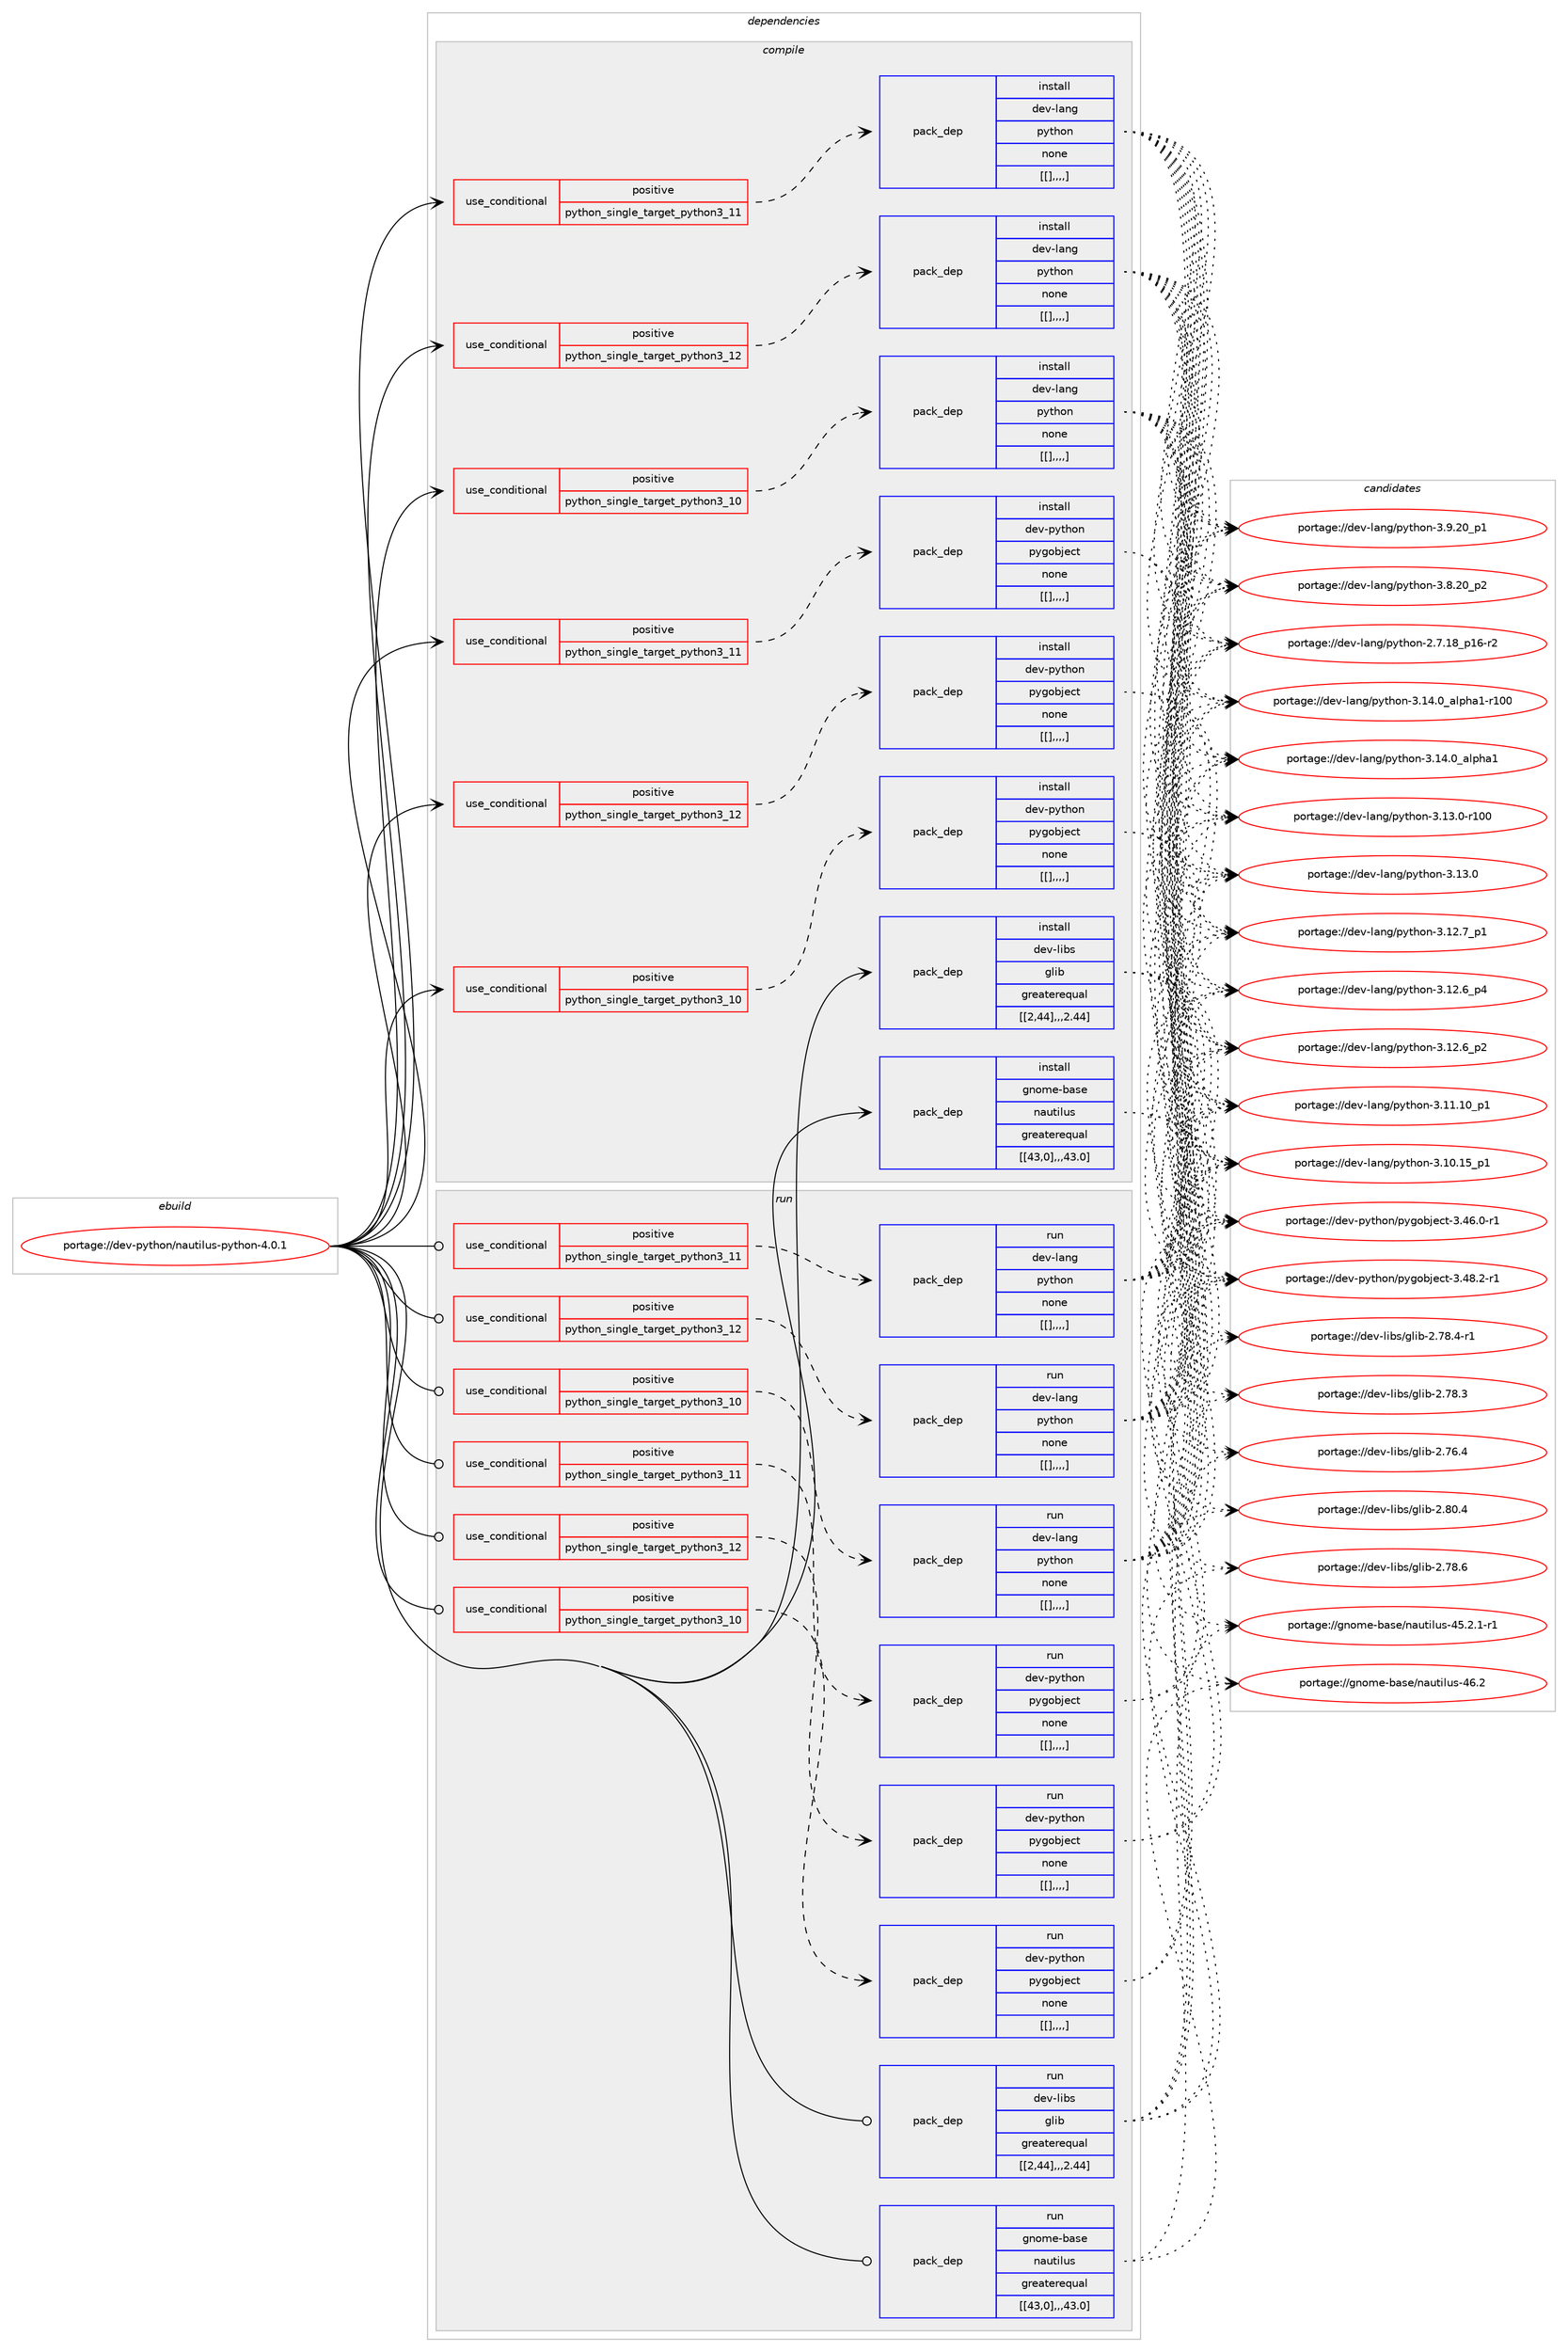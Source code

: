 digraph prolog {

# *************
# Graph options
# *************

newrank=true;
concentrate=true;
compound=true;
graph [rankdir=LR,fontname=Helvetica,fontsize=10,ranksep=1.5];#, ranksep=2.5, nodesep=0.2];
edge  [arrowhead=vee];
node  [fontname=Helvetica,fontsize=10];

# **********
# The ebuild
# **********

subgraph cluster_leftcol {
color=gray;
label=<<i>ebuild</i>>;
id [label="portage://dev-python/nautilus-python-4.0.1", color=red, width=4, href="../dev-python/nautilus-python-4.0.1.svg"];
}

# ****************
# The dependencies
# ****************

subgraph cluster_midcol {
color=gray;
label=<<i>dependencies</i>>;
subgraph cluster_compile {
fillcolor="#eeeeee";
style=filled;
label=<<i>compile</i>>;
subgraph cond37468 {
dependency157986 [label=<<TABLE BORDER="0" CELLBORDER="1" CELLSPACING="0" CELLPADDING="4"><TR><TD ROWSPAN="3" CELLPADDING="10">use_conditional</TD></TR><TR><TD>positive</TD></TR><TR><TD>python_single_target_python3_10</TD></TR></TABLE>>, shape=none, color=red];
subgraph pack119199 {
dependency157988 [label=<<TABLE BORDER="0" CELLBORDER="1" CELLSPACING="0" CELLPADDING="4" WIDTH="220"><TR><TD ROWSPAN="6" CELLPADDING="30">pack_dep</TD></TR><TR><TD WIDTH="110">install</TD></TR><TR><TD>dev-lang</TD></TR><TR><TD>python</TD></TR><TR><TD>none</TD></TR><TR><TD>[[],,,,]</TD></TR></TABLE>>, shape=none, color=blue];
}
dependency157986:e -> dependency157988:w [weight=20,style="dashed",arrowhead="vee"];
}
id:e -> dependency157986:w [weight=20,style="solid",arrowhead="vee"];
subgraph cond37498 {
dependency158041 [label=<<TABLE BORDER="0" CELLBORDER="1" CELLSPACING="0" CELLPADDING="4"><TR><TD ROWSPAN="3" CELLPADDING="10">use_conditional</TD></TR><TR><TD>positive</TD></TR><TR><TD>python_single_target_python3_10</TD></TR></TABLE>>, shape=none, color=red];
subgraph pack119229 {
dependency158046 [label=<<TABLE BORDER="0" CELLBORDER="1" CELLSPACING="0" CELLPADDING="4" WIDTH="220"><TR><TD ROWSPAN="6" CELLPADDING="30">pack_dep</TD></TR><TR><TD WIDTH="110">install</TD></TR><TR><TD>dev-python</TD></TR><TR><TD>pygobject</TD></TR><TR><TD>none</TD></TR><TR><TD>[[],,,,]</TD></TR></TABLE>>, shape=none, color=blue];
}
dependency158041:e -> dependency158046:w [weight=20,style="dashed",arrowhead="vee"];
}
id:e -> dependency158041:w [weight=20,style="solid",arrowhead="vee"];
subgraph cond37503 {
dependency158051 [label=<<TABLE BORDER="0" CELLBORDER="1" CELLSPACING="0" CELLPADDING="4"><TR><TD ROWSPAN="3" CELLPADDING="10">use_conditional</TD></TR><TR><TD>positive</TD></TR><TR><TD>python_single_target_python3_11</TD></TR></TABLE>>, shape=none, color=red];
subgraph pack119267 {
dependency158123 [label=<<TABLE BORDER="0" CELLBORDER="1" CELLSPACING="0" CELLPADDING="4" WIDTH="220"><TR><TD ROWSPAN="6" CELLPADDING="30">pack_dep</TD></TR><TR><TD WIDTH="110">install</TD></TR><TR><TD>dev-lang</TD></TR><TR><TD>python</TD></TR><TR><TD>none</TD></TR><TR><TD>[[],,,,]</TD></TR></TABLE>>, shape=none, color=blue];
}
dependency158051:e -> dependency158123:w [weight=20,style="dashed",arrowhead="vee"];
}
id:e -> dependency158051:w [weight=20,style="solid",arrowhead="vee"];
subgraph cond37544 {
dependency158150 [label=<<TABLE BORDER="0" CELLBORDER="1" CELLSPACING="0" CELLPADDING="4"><TR><TD ROWSPAN="3" CELLPADDING="10">use_conditional</TD></TR><TR><TD>positive</TD></TR><TR><TD>python_single_target_python3_11</TD></TR></TABLE>>, shape=none, color=red];
subgraph pack119286 {
dependency158152 [label=<<TABLE BORDER="0" CELLBORDER="1" CELLSPACING="0" CELLPADDING="4" WIDTH="220"><TR><TD ROWSPAN="6" CELLPADDING="30">pack_dep</TD></TR><TR><TD WIDTH="110">install</TD></TR><TR><TD>dev-python</TD></TR><TR><TD>pygobject</TD></TR><TR><TD>none</TD></TR><TR><TD>[[],,,,]</TD></TR></TABLE>>, shape=none, color=blue];
}
dependency158150:e -> dependency158152:w [weight=20,style="dashed",arrowhead="vee"];
}
id:e -> dependency158150:w [weight=20,style="solid",arrowhead="vee"];
subgraph cond37553 {
dependency158170 [label=<<TABLE BORDER="0" CELLBORDER="1" CELLSPACING="0" CELLPADDING="4"><TR><TD ROWSPAN="3" CELLPADDING="10">use_conditional</TD></TR><TR><TD>positive</TD></TR><TR><TD>python_single_target_python3_12</TD></TR></TABLE>>, shape=none, color=red];
subgraph pack119308 {
dependency158217 [label=<<TABLE BORDER="0" CELLBORDER="1" CELLSPACING="0" CELLPADDING="4" WIDTH="220"><TR><TD ROWSPAN="6" CELLPADDING="30">pack_dep</TD></TR><TR><TD WIDTH="110">install</TD></TR><TR><TD>dev-lang</TD></TR><TR><TD>python</TD></TR><TR><TD>none</TD></TR><TR><TD>[[],,,,]</TD></TR></TABLE>>, shape=none, color=blue];
}
dependency158170:e -> dependency158217:w [weight=20,style="dashed",arrowhead="vee"];
}
id:e -> dependency158170:w [weight=20,style="solid",arrowhead="vee"];
subgraph cond37612 {
dependency158314 [label=<<TABLE BORDER="0" CELLBORDER="1" CELLSPACING="0" CELLPADDING="4"><TR><TD ROWSPAN="3" CELLPADDING="10">use_conditional</TD></TR><TR><TD>positive</TD></TR><TR><TD>python_single_target_python3_12</TD></TR></TABLE>>, shape=none, color=red];
subgraph pack119388 {
dependency158317 [label=<<TABLE BORDER="0" CELLBORDER="1" CELLSPACING="0" CELLPADDING="4" WIDTH="220"><TR><TD ROWSPAN="6" CELLPADDING="30">pack_dep</TD></TR><TR><TD WIDTH="110">install</TD></TR><TR><TD>dev-python</TD></TR><TR><TD>pygobject</TD></TR><TR><TD>none</TD></TR><TR><TD>[[],,,,]</TD></TR></TABLE>>, shape=none, color=blue];
}
dependency158314:e -> dependency158317:w [weight=20,style="dashed",arrowhead="vee"];
}
id:e -> dependency158314:w [weight=20,style="solid",arrowhead="vee"];
subgraph pack119404 {
dependency158356 [label=<<TABLE BORDER="0" CELLBORDER="1" CELLSPACING="0" CELLPADDING="4" WIDTH="220"><TR><TD ROWSPAN="6" CELLPADDING="30">pack_dep</TD></TR><TR><TD WIDTH="110">install</TD></TR><TR><TD>dev-libs</TD></TR><TR><TD>glib</TD></TR><TR><TD>greaterequal</TD></TR><TR><TD>[[2,44],,,2.44]</TD></TR></TABLE>>, shape=none, color=blue];
}
id:e -> dependency158356:w [weight=20,style="solid",arrowhead="vee"];
subgraph pack119417 {
dependency158381 [label=<<TABLE BORDER="0" CELLBORDER="1" CELLSPACING="0" CELLPADDING="4" WIDTH="220"><TR><TD ROWSPAN="6" CELLPADDING="30">pack_dep</TD></TR><TR><TD WIDTH="110">install</TD></TR><TR><TD>gnome-base</TD></TR><TR><TD>nautilus</TD></TR><TR><TD>greaterequal</TD></TR><TR><TD>[[43,0],,,43.0]</TD></TR></TABLE>>, shape=none, color=blue];
}
id:e -> dependency158381:w [weight=20,style="solid",arrowhead="vee"];
}
subgraph cluster_compileandrun {
fillcolor="#eeeeee";
style=filled;
label=<<i>compile and run</i>>;
}
subgraph cluster_run {
fillcolor="#eeeeee";
style=filled;
label=<<i>run</i>>;
subgraph cond37646 {
dependency158406 [label=<<TABLE BORDER="0" CELLBORDER="1" CELLSPACING="0" CELLPADDING="4"><TR><TD ROWSPAN="3" CELLPADDING="10">use_conditional</TD></TR><TR><TD>positive</TD></TR><TR><TD>python_single_target_python3_10</TD></TR></TABLE>>, shape=none, color=red];
subgraph pack119451 {
dependency158428 [label=<<TABLE BORDER="0" CELLBORDER="1" CELLSPACING="0" CELLPADDING="4" WIDTH="220"><TR><TD ROWSPAN="6" CELLPADDING="30">pack_dep</TD></TR><TR><TD WIDTH="110">run</TD></TR><TR><TD>dev-lang</TD></TR><TR><TD>python</TD></TR><TR><TD>none</TD></TR><TR><TD>[[],,,,]</TD></TR></TABLE>>, shape=none, color=blue];
}
dependency158406:e -> dependency158428:w [weight=20,style="dashed",arrowhead="vee"];
}
id:e -> dependency158406:w [weight=20,style="solid",arrowhead="odot"];
subgraph cond37655 {
dependency158452 [label=<<TABLE BORDER="0" CELLBORDER="1" CELLSPACING="0" CELLPADDING="4"><TR><TD ROWSPAN="3" CELLPADDING="10">use_conditional</TD></TR><TR><TD>positive</TD></TR><TR><TD>python_single_target_python3_10</TD></TR></TABLE>>, shape=none, color=red];
subgraph pack119477 {
dependency158454 [label=<<TABLE BORDER="0" CELLBORDER="1" CELLSPACING="0" CELLPADDING="4" WIDTH="220"><TR><TD ROWSPAN="6" CELLPADDING="30">pack_dep</TD></TR><TR><TD WIDTH="110">run</TD></TR><TR><TD>dev-python</TD></TR><TR><TD>pygobject</TD></TR><TR><TD>none</TD></TR><TR><TD>[[],,,,]</TD></TR></TABLE>>, shape=none, color=blue];
}
dependency158452:e -> dependency158454:w [weight=20,style="dashed",arrowhead="vee"];
}
id:e -> dependency158452:w [weight=20,style="solid",arrowhead="odot"];
subgraph cond37671 {
dependency158477 [label=<<TABLE BORDER="0" CELLBORDER="1" CELLSPACING="0" CELLPADDING="4"><TR><TD ROWSPAN="3" CELLPADDING="10">use_conditional</TD></TR><TR><TD>positive</TD></TR><TR><TD>python_single_target_python3_11</TD></TR></TABLE>>, shape=none, color=red];
subgraph pack119518 {
dependency158523 [label=<<TABLE BORDER="0" CELLBORDER="1" CELLSPACING="0" CELLPADDING="4" WIDTH="220"><TR><TD ROWSPAN="6" CELLPADDING="30">pack_dep</TD></TR><TR><TD WIDTH="110">run</TD></TR><TR><TD>dev-lang</TD></TR><TR><TD>python</TD></TR><TR><TD>none</TD></TR><TR><TD>[[],,,,]</TD></TR></TABLE>>, shape=none, color=blue];
}
dependency158477:e -> dependency158523:w [weight=20,style="dashed",arrowhead="vee"];
}
id:e -> dependency158477:w [weight=20,style="solid",arrowhead="odot"];
subgraph cond37690 {
dependency158563 [label=<<TABLE BORDER="0" CELLBORDER="1" CELLSPACING="0" CELLPADDING="4"><TR><TD ROWSPAN="3" CELLPADDING="10">use_conditional</TD></TR><TR><TD>positive</TD></TR><TR><TD>python_single_target_python3_11</TD></TR></TABLE>>, shape=none, color=red];
subgraph pack119561 {
dependency158585 [label=<<TABLE BORDER="0" CELLBORDER="1" CELLSPACING="0" CELLPADDING="4" WIDTH="220"><TR><TD ROWSPAN="6" CELLPADDING="30">pack_dep</TD></TR><TR><TD WIDTH="110">run</TD></TR><TR><TD>dev-python</TD></TR><TR><TD>pygobject</TD></TR><TR><TD>none</TD></TR><TR><TD>[[],,,,]</TD></TR></TABLE>>, shape=none, color=blue];
}
dependency158563:e -> dependency158585:w [weight=20,style="dashed",arrowhead="vee"];
}
id:e -> dependency158563:w [weight=20,style="solid",arrowhead="odot"];
subgraph cond37705 {
dependency158589 [label=<<TABLE BORDER="0" CELLBORDER="1" CELLSPACING="0" CELLPADDING="4"><TR><TD ROWSPAN="3" CELLPADDING="10">use_conditional</TD></TR><TR><TD>positive</TD></TR><TR><TD>python_single_target_python3_12</TD></TR></TABLE>>, shape=none, color=red];
subgraph pack119598 {
dependency158649 [label=<<TABLE BORDER="0" CELLBORDER="1" CELLSPACING="0" CELLPADDING="4" WIDTH="220"><TR><TD ROWSPAN="6" CELLPADDING="30">pack_dep</TD></TR><TR><TD WIDTH="110">run</TD></TR><TR><TD>dev-lang</TD></TR><TR><TD>python</TD></TR><TR><TD>none</TD></TR><TR><TD>[[],,,,]</TD></TR></TABLE>>, shape=none, color=blue];
}
dependency158589:e -> dependency158649:w [weight=20,style="dashed",arrowhead="vee"];
}
id:e -> dependency158589:w [weight=20,style="solid",arrowhead="odot"];
subgraph cond37731 {
dependency158689 [label=<<TABLE BORDER="0" CELLBORDER="1" CELLSPACING="0" CELLPADDING="4"><TR><TD ROWSPAN="3" CELLPADDING="10">use_conditional</TD></TR><TR><TD>positive</TD></TR><TR><TD>python_single_target_python3_12</TD></TR></TABLE>>, shape=none, color=red];
subgraph pack119645 {
dependency158709 [label=<<TABLE BORDER="0" CELLBORDER="1" CELLSPACING="0" CELLPADDING="4" WIDTH="220"><TR><TD ROWSPAN="6" CELLPADDING="30">pack_dep</TD></TR><TR><TD WIDTH="110">run</TD></TR><TR><TD>dev-python</TD></TR><TR><TD>pygobject</TD></TR><TR><TD>none</TD></TR><TR><TD>[[],,,,]</TD></TR></TABLE>>, shape=none, color=blue];
}
dependency158689:e -> dependency158709:w [weight=20,style="dashed",arrowhead="vee"];
}
id:e -> dependency158689:w [weight=20,style="solid",arrowhead="odot"];
subgraph pack119660 {
dependency158729 [label=<<TABLE BORDER="0" CELLBORDER="1" CELLSPACING="0" CELLPADDING="4" WIDTH="220"><TR><TD ROWSPAN="6" CELLPADDING="30">pack_dep</TD></TR><TR><TD WIDTH="110">run</TD></TR><TR><TD>dev-libs</TD></TR><TR><TD>glib</TD></TR><TR><TD>greaterequal</TD></TR><TR><TD>[[2,44],,,2.44]</TD></TR></TABLE>>, shape=none, color=blue];
}
id:e -> dependency158729:w [weight=20,style="solid",arrowhead="odot"];
subgraph pack119663 {
dependency158733 [label=<<TABLE BORDER="0" CELLBORDER="1" CELLSPACING="0" CELLPADDING="4" WIDTH="220"><TR><TD ROWSPAN="6" CELLPADDING="30">pack_dep</TD></TR><TR><TD WIDTH="110">run</TD></TR><TR><TD>gnome-base</TD></TR><TR><TD>nautilus</TD></TR><TR><TD>greaterequal</TD></TR><TR><TD>[[43,0],,,43.0]</TD></TR></TABLE>>, shape=none, color=blue];
}
id:e -> dependency158733:w [weight=20,style="solid",arrowhead="odot"];
}
}

# **************
# The candidates
# **************

subgraph cluster_choices {
rank=same;
color=gray;
label=<<i>candidates</i>>;

subgraph choice119298 {
color=black;
nodesep=1;
choice100101118451089711010347112121116104111110455146495246489597108112104974945114494848 [label="portage://dev-lang/python-3.14.0_alpha1-r100", color=red, width=4,href="../dev-lang/python-3.14.0_alpha1-r100.svg"];
choice1001011184510897110103471121211161041111104551464952464895971081121049749 [label="portage://dev-lang/python-3.14.0_alpha1", color=red, width=4,href="../dev-lang/python-3.14.0_alpha1.svg"];
choice1001011184510897110103471121211161041111104551464951464845114494848 [label="portage://dev-lang/python-3.13.0-r100", color=red, width=4,href="../dev-lang/python-3.13.0-r100.svg"];
choice10010111845108971101034711212111610411111045514649514648 [label="portage://dev-lang/python-3.13.0", color=red, width=4,href="../dev-lang/python-3.13.0.svg"];
choice100101118451089711010347112121116104111110455146495046559511249 [label="portage://dev-lang/python-3.12.7_p1", color=red, width=4,href="../dev-lang/python-3.12.7_p1.svg"];
choice100101118451089711010347112121116104111110455146495046549511252 [label="portage://dev-lang/python-3.12.6_p4", color=red, width=4,href="../dev-lang/python-3.12.6_p4.svg"];
choice100101118451089711010347112121116104111110455146495046549511250 [label="portage://dev-lang/python-3.12.6_p2", color=red, width=4,href="../dev-lang/python-3.12.6_p2.svg"];
choice10010111845108971101034711212111610411111045514649494649489511249 [label="portage://dev-lang/python-3.11.10_p1", color=red, width=4,href="../dev-lang/python-3.11.10_p1.svg"];
choice10010111845108971101034711212111610411111045514649484649539511249 [label="portage://dev-lang/python-3.10.15_p1", color=red, width=4,href="../dev-lang/python-3.10.15_p1.svg"];
choice100101118451089711010347112121116104111110455146574650489511249 [label="portage://dev-lang/python-3.9.20_p1", color=red, width=4,href="../dev-lang/python-3.9.20_p1.svg"];
choice100101118451089711010347112121116104111110455146564650489511250 [label="portage://dev-lang/python-3.8.20_p2", color=red, width=4,href="../dev-lang/python-3.8.20_p2.svg"];
choice100101118451089711010347112121116104111110455046554649569511249544511450 [label="portage://dev-lang/python-2.7.18_p16-r2", color=red, width=4,href="../dev-lang/python-2.7.18_p16-r2.svg"];
dependency157988:e -> choice100101118451089711010347112121116104111110455146495246489597108112104974945114494848:w [style=dotted,weight="100"];
dependency157988:e -> choice1001011184510897110103471121211161041111104551464952464895971081121049749:w [style=dotted,weight="100"];
dependency157988:e -> choice1001011184510897110103471121211161041111104551464951464845114494848:w [style=dotted,weight="100"];
dependency157988:e -> choice10010111845108971101034711212111610411111045514649514648:w [style=dotted,weight="100"];
dependency157988:e -> choice100101118451089711010347112121116104111110455146495046559511249:w [style=dotted,weight="100"];
dependency157988:e -> choice100101118451089711010347112121116104111110455146495046549511252:w [style=dotted,weight="100"];
dependency157988:e -> choice100101118451089711010347112121116104111110455146495046549511250:w [style=dotted,weight="100"];
dependency157988:e -> choice10010111845108971101034711212111610411111045514649494649489511249:w [style=dotted,weight="100"];
dependency157988:e -> choice10010111845108971101034711212111610411111045514649484649539511249:w [style=dotted,weight="100"];
dependency157988:e -> choice100101118451089711010347112121116104111110455146574650489511249:w [style=dotted,weight="100"];
dependency157988:e -> choice100101118451089711010347112121116104111110455146564650489511250:w [style=dotted,weight="100"];
dependency157988:e -> choice100101118451089711010347112121116104111110455046554649569511249544511450:w [style=dotted,weight="100"];
}
subgraph choice119303 {
color=black;
nodesep=1;
choice10010111845112121116104111110471121211031119810610199116455146525646504511449 [label="portage://dev-python/pygobject-3.48.2-r1", color=red, width=4,href="../dev-python/pygobject-3.48.2-r1.svg"];
choice10010111845112121116104111110471121211031119810610199116455146525446484511449 [label="portage://dev-python/pygobject-3.46.0-r1", color=red, width=4,href="../dev-python/pygobject-3.46.0-r1.svg"];
dependency158046:e -> choice10010111845112121116104111110471121211031119810610199116455146525646504511449:w [style=dotted,weight="100"];
dependency158046:e -> choice10010111845112121116104111110471121211031119810610199116455146525446484511449:w [style=dotted,weight="100"];
}
subgraph choice119326 {
color=black;
nodesep=1;
choice100101118451089711010347112121116104111110455146495246489597108112104974945114494848 [label="portage://dev-lang/python-3.14.0_alpha1-r100", color=red, width=4,href="../dev-lang/python-3.14.0_alpha1-r100.svg"];
choice1001011184510897110103471121211161041111104551464952464895971081121049749 [label="portage://dev-lang/python-3.14.0_alpha1", color=red, width=4,href="../dev-lang/python-3.14.0_alpha1.svg"];
choice1001011184510897110103471121211161041111104551464951464845114494848 [label="portage://dev-lang/python-3.13.0-r100", color=red, width=4,href="../dev-lang/python-3.13.0-r100.svg"];
choice10010111845108971101034711212111610411111045514649514648 [label="portage://dev-lang/python-3.13.0", color=red, width=4,href="../dev-lang/python-3.13.0.svg"];
choice100101118451089711010347112121116104111110455146495046559511249 [label="portage://dev-lang/python-3.12.7_p1", color=red, width=4,href="../dev-lang/python-3.12.7_p1.svg"];
choice100101118451089711010347112121116104111110455146495046549511252 [label="portage://dev-lang/python-3.12.6_p4", color=red, width=4,href="../dev-lang/python-3.12.6_p4.svg"];
choice100101118451089711010347112121116104111110455146495046549511250 [label="portage://dev-lang/python-3.12.6_p2", color=red, width=4,href="../dev-lang/python-3.12.6_p2.svg"];
choice10010111845108971101034711212111610411111045514649494649489511249 [label="portage://dev-lang/python-3.11.10_p1", color=red, width=4,href="../dev-lang/python-3.11.10_p1.svg"];
choice10010111845108971101034711212111610411111045514649484649539511249 [label="portage://dev-lang/python-3.10.15_p1", color=red, width=4,href="../dev-lang/python-3.10.15_p1.svg"];
choice100101118451089711010347112121116104111110455146574650489511249 [label="portage://dev-lang/python-3.9.20_p1", color=red, width=4,href="../dev-lang/python-3.9.20_p1.svg"];
choice100101118451089711010347112121116104111110455146564650489511250 [label="portage://dev-lang/python-3.8.20_p2", color=red, width=4,href="../dev-lang/python-3.8.20_p2.svg"];
choice100101118451089711010347112121116104111110455046554649569511249544511450 [label="portage://dev-lang/python-2.7.18_p16-r2", color=red, width=4,href="../dev-lang/python-2.7.18_p16-r2.svg"];
dependency158123:e -> choice100101118451089711010347112121116104111110455146495246489597108112104974945114494848:w [style=dotted,weight="100"];
dependency158123:e -> choice1001011184510897110103471121211161041111104551464952464895971081121049749:w [style=dotted,weight="100"];
dependency158123:e -> choice1001011184510897110103471121211161041111104551464951464845114494848:w [style=dotted,weight="100"];
dependency158123:e -> choice10010111845108971101034711212111610411111045514649514648:w [style=dotted,weight="100"];
dependency158123:e -> choice100101118451089711010347112121116104111110455146495046559511249:w [style=dotted,weight="100"];
dependency158123:e -> choice100101118451089711010347112121116104111110455146495046549511252:w [style=dotted,weight="100"];
dependency158123:e -> choice100101118451089711010347112121116104111110455146495046549511250:w [style=dotted,weight="100"];
dependency158123:e -> choice10010111845108971101034711212111610411111045514649494649489511249:w [style=dotted,weight="100"];
dependency158123:e -> choice10010111845108971101034711212111610411111045514649484649539511249:w [style=dotted,weight="100"];
dependency158123:e -> choice100101118451089711010347112121116104111110455146574650489511249:w [style=dotted,weight="100"];
dependency158123:e -> choice100101118451089711010347112121116104111110455146564650489511250:w [style=dotted,weight="100"];
dependency158123:e -> choice100101118451089711010347112121116104111110455046554649569511249544511450:w [style=dotted,weight="100"];
}
subgraph choice119332 {
color=black;
nodesep=1;
choice10010111845112121116104111110471121211031119810610199116455146525646504511449 [label="portage://dev-python/pygobject-3.48.2-r1", color=red, width=4,href="../dev-python/pygobject-3.48.2-r1.svg"];
choice10010111845112121116104111110471121211031119810610199116455146525446484511449 [label="portage://dev-python/pygobject-3.46.0-r1", color=red, width=4,href="../dev-python/pygobject-3.46.0-r1.svg"];
dependency158152:e -> choice10010111845112121116104111110471121211031119810610199116455146525646504511449:w [style=dotted,weight="100"];
dependency158152:e -> choice10010111845112121116104111110471121211031119810610199116455146525446484511449:w [style=dotted,weight="100"];
}
subgraph choice119335 {
color=black;
nodesep=1;
choice100101118451089711010347112121116104111110455146495246489597108112104974945114494848 [label="portage://dev-lang/python-3.14.0_alpha1-r100", color=red, width=4,href="../dev-lang/python-3.14.0_alpha1-r100.svg"];
choice1001011184510897110103471121211161041111104551464952464895971081121049749 [label="portage://dev-lang/python-3.14.0_alpha1", color=red, width=4,href="../dev-lang/python-3.14.0_alpha1.svg"];
choice1001011184510897110103471121211161041111104551464951464845114494848 [label="portage://dev-lang/python-3.13.0-r100", color=red, width=4,href="../dev-lang/python-3.13.0-r100.svg"];
choice10010111845108971101034711212111610411111045514649514648 [label="portage://dev-lang/python-3.13.0", color=red, width=4,href="../dev-lang/python-3.13.0.svg"];
choice100101118451089711010347112121116104111110455146495046559511249 [label="portage://dev-lang/python-3.12.7_p1", color=red, width=4,href="../dev-lang/python-3.12.7_p1.svg"];
choice100101118451089711010347112121116104111110455146495046549511252 [label="portage://dev-lang/python-3.12.6_p4", color=red, width=4,href="../dev-lang/python-3.12.6_p4.svg"];
choice100101118451089711010347112121116104111110455146495046549511250 [label="portage://dev-lang/python-3.12.6_p2", color=red, width=4,href="../dev-lang/python-3.12.6_p2.svg"];
choice10010111845108971101034711212111610411111045514649494649489511249 [label="portage://dev-lang/python-3.11.10_p1", color=red, width=4,href="../dev-lang/python-3.11.10_p1.svg"];
choice10010111845108971101034711212111610411111045514649484649539511249 [label="portage://dev-lang/python-3.10.15_p1", color=red, width=4,href="../dev-lang/python-3.10.15_p1.svg"];
choice100101118451089711010347112121116104111110455146574650489511249 [label="portage://dev-lang/python-3.9.20_p1", color=red, width=4,href="../dev-lang/python-3.9.20_p1.svg"];
choice100101118451089711010347112121116104111110455146564650489511250 [label="portage://dev-lang/python-3.8.20_p2", color=red, width=4,href="../dev-lang/python-3.8.20_p2.svg"];
choice100101118451089711010347112121116104111110455046554649569511249544511450 [label="portage://dev-lang/python-2.7.18_p16-r2", color=red, width=4,href="../dev-lang/python-2.7.18_p16-r2.svg"];
dependency158217:e -> choice100101118451089711010347112121116104111110455146495246489597108112104974945114494848:w [style=dotted,weight="100"];
dependency158217:e -> choice1001011184510897110103471121211161041111104551464952464895971081121049749:w [style=dotted,weight="100"];
dependency158217:e -> choice1001011184510897110103471121211161041111104551464951464845114494848:w [style=dotted,weight="100"];
dependency158217:e -> choice10010111845108971101034711212111610411111045514649514648:w [style=dotted,weight="100"];
dependency158217:e -> choice100101118451089711010347112121116104111110455146495046559511249:w [style=dotted,weight="100"];
dependency158217:e -> choice100101118451089711010347112121116104111110455146495046549511252:w [style=dotted,weight="100"];
dependency158217:e -> choice100101118451089711010347112121116104111110455146495046549511250:w [style=dotted,weight="100"];
dependency158217:e -> choice10010111845108971101034711212111610411111045514649494649489511249:w [style=dotted,weight="100"];
dependency158217:e -> choice10010111845108971101034711212111610411111045514649484649539511249:w [style=dotted,weight="100"];
dependency158217:e -> choice100101118451089711010347112121116104111110455146574650489511249:w [style=dotted,weight="100"];
dependency158217:e -> choice100101118451089711010347112121116104111110455146564650489511250:w [style=dotted,weight="100"];
dependency158217:e -> choice100101118451089711010347112121116104111110455046554649569511249544511450:w [style=dotted,weight="100"];
}
subgraph choice119344 {
color=black;
nodesep=1;
choice10010111845112121116104111110471121211031119810610199116455146525646504511449 [label="portage://dev-python/pygobject-3.48.2-r1", color=red, width=4,href="../dev-python/pygobject-3.48.2-r1.svg"];
choice10010111845112121116104111110471121211031119810610199116455146525446484511449 [label="portage://dev-python/pygobject-3.46.0-r1", color=red, width=4,href="../dev-python/pygobject-3.46.0-r1.svg"];
dependency158317:e -> choice10010111845112121116104111110471121211031119810610199116455146525646504511449:w [style=dotted,weight="100"];
dependency158317:e -> choice10010111845112121116104111110471121211031119810610199116455146525446484511449:w [style=dotted,weight="100"];
}
subgraph choice119346 {
color=black;
nodesep=1;
choice1001011184510810598115471031081059845504656484652 [label="portage://dev-libs/glib-2.80.4", color=red, width=4,href="../dev-libs/glib-2.80.4.svg"];
choice1001011184510810598115471031081059845504655564654 [label="portage://dev-libs/glib-2.78.6", color=red, width=4,href="../dev-libs/glib-2.78.6.svg"];
choice10010111845108105981154710310810598455046555646524511449 [label="portage://dev-libs/glib-2.78.4-r1", color=red, width=4,href="../dev-libs/glib-2.78.4-r1.svg"];
choice1001011184510810598115471031081059845504655564651 [label="portage://dev-libs/glib-2.78.3", color=red, width=4,href="../dev-libs/glib-2.78.3.svg"];
choice1001011184510810598115471031081059845504655544652 [label="portage://dev-libs/glib-2.76.4", color=red, width=4,href="../dev-libs/glib-2.76.4.svg"];
dependency158356:e -> choice1001011184510810598115471031081059845504656484652:w [style=dotted,weight="100"];
dependency158356:e -> choice1001011184510810598115471031081059845504655564654:w [style=dotted,weight="100"];
dependency158356:e -> choice10010111845108105981154710310810598455046555646524511449:w [style=dotted,weight="100"];
dependency158356:e -> choice1001011184510810598115471031081059845504655564651:w [style=dotted,weight="100"];
dependency158356:e -> choice1001011184510810598115471031081059845504655544652:w [style=dotted,weight="100"];
}
subgraph choice119349 {
color=black;
nodesep=1;
choice10311011110910145989711510147110971171161051081171154552544650 [label="portage://gnome-base/nautilus-46.2", color=red, width=4,href="../gnome-base/nautilus-46.2.svg"];
choice1031101111091014598971151014711097117116105108117115455253465046494511449 [label="portage://gnome-base/nautilus-45.2.1-r1", color=red, width=4,href="../gnome-base/nautilus-45.2.1-r1.svg"];
dependency158381:e -> choice10311011110910145989711510147110971171161051081171154552544650:w [style=dotted,weight="100"];
dependency158381:e -> choice1031101111091014598971151014711097117116105108117115455253465046494511449:w [style=dotted,weight="100"];
}
subgraph choice119383 {
color=black;
nodesep=1;
choice100101118451089711010347112121116104111110455146495246489597108112104974945114494848 [label="portage://dev-lang/python-3.14.0_alpha1-r100", color=red, width=4,href="../dev-lang/python-3.14.0_alpha1-r100.svg"];
choice1001011184510897110103471121211161041111104551464952464895971081121049749 [label="portage://dev-lang/python-3.14.0_alpha1", color=red, width=4,href="../dev-lang/python-3.14.0_alpha1.svg"];
choice1001011184510897110103471121211161041111104551464951464845114494848 [label="portage://dev-lang/python-3.13.0-r100", color=red, width=4,href="../dev-lang/python-3.13.0-r100.svg"];
choice10010111845108971101034711212111610411111045514649514648 [label="portage://dev-lang/python-3.13.0", color=red, width=4,href="../dev-lang/python-3.13.0.svg"];
choice100101118451089711010347112121116104111110455146495046559511249 [label="portage://dev-lang/python-3.12.7_p1", color=red, width=4,href="../dev-lang/python-3.12.7_p1.svg"];
choice100101118451089711010347112121116104111110455146495046549511252 [label="portage://dev-lang/python-3.12.6_p4", color=red, width=4,href="../dev-lang/python-3.12.6_p4.svg"];
choice100101118451089711010347112121116104111110455146495046549511250 [label="portage://dev-lang/python-3.12.6_p2", color=red, width=4,href="../dev-lang/python-3.12.6_p2.svg"];
choice10010111845108971101034711212111610411111045514649494649489511249 [label="portage://dev-lang/python-3.11.10_p1", color=red, width=4,href="../dev-lang/python-3.11.10_p1.svg"];
choice10010111845108971101034711212111610411111045514649484649539511249 [label="portage://dev-lang/python-3.10.15_p1", color=red, width=4,href="../dev-lang/python-3.10.15_p1.svg"];
choice100101118451089711010347112121116104111110455146574650489511249 [label="portage://dev-lang/python-3.9.20_p1", color=red, width=4,href="../dev-lang/python-3.9.20_p1.svg"];
choice100101118451089711010347112121116104111110455146564650489511250 [label="portage://dev-lang/python-3.8.20_p2", color=red, width=4,href="../dev-lang/python-3.8.20_p2.svg"];
choice100101118451089711010347112121116104111110455046554649569511249544511450 [label="portage://dev-lang/python-2.7.18_p16-r2", color=red, width=4,href="../dev-lang/python-2.7.18_p16-r2.svg"];
dependency158428:e -> choice100101118451089711010347112121116104111110455146495246489597108112104974945114494848:w [style=dotted,weight="100"];
dependency158428:e -> choice1001011184510897110103471121211161041111104551464952464895971081121049749:w [style=dotted,weight="100"];
dependency158428:e -> choice1001011184510897110103471121211161041111104551464951464845114494848:w [style=dotted,weight="100"];
dependency158428:e -> choice10010111845108971101034711212111610411111045514649514648:w [style=dotted,weight="100"];
dependency158428:e -> choice100101118451089711010347112121116104111110455146495046559511249:w [style=dotted,weight="100"];
dependency158428:e -> choice100101118451089711010347112121116104111110455146495046549511252:w [style=dotted,weight="100"];
dependency158428:e -> choice100101118451089711010347112121116104111110455146495046549511250:w [style=dotted,weight="100"];
dependency158428:e -> choice10010111845108971101034711212111610411111045514649494649489511249:w [style=dotted,weight="100"];
dependency158428:e -> choice10010111845108971101034711212111610411111045514649484649539511249:w [style=dotted,weight="100"];
dependency158428:e -> choice100101118451089711010347112121116104111110455146574650489511249:w [style=dotted,weight="100"];
dependency158428:e -> choice100101118451089711010347112121116104111110455146564650489511250:w [style=dotted,weight="100"];
dependency158428:e -> choice100101118451089711010347112121116104111110455046554649569511249544511450:w [style=dotted,weight="100"];
}
subgraph choice119393 {
color=black;
nodesep=1;
choice10010111845112121116104111110471121211031119810610199116455146525646504511449 [label="portage://dev-python/pygobject-3.48.2-r1", color=red, width=4,href="../dev-python/pygobject-3.48.2-r1.svg"];
choice10010111845112121116104111110471121211031119810610199116455146525446484511449 [label="portage://dev-python/pygobject-3.46.0-r1", color=red, width=4,href="../dev-python/pygobject-3.46.0-r1.svg"];
dependency158454:e -> choice10010111845112121116104111110471121211031119810610199116455146525646504511449:w [style=dotted,weight="100"];
dependency158454:e -> choice10010111845112121116104111110471121211031119810610199116455146525446484511449:w [style=dotted,weight="100"];
}
subgraph choice119394 {
color=black;
nodesep=1;
choice100101118451089711010347112121116104111110455146495246489597108112104974945114494848 [label="portage://dev-lang/python-3.14.0_alpha1-r100", color=red, width=4,href="../dev-lang/python-3.14.0_alpha1-r100.svg"];
choice1001011184510897110103471121211161041111104551464952464895971081121049749 [label="portage://dev-lang/python-3.14.0_alpha1", color=red, width=4,href="../dev-lang/python-3.14.0_alpha1.svg"];
choice1001011184510897110103471121211161041111104551464951464845114494848 [label="portage://dev-lang/python-3.13.0-r100", color=red, width=4,href="../dev-lang/python-3.13.0-r100.svg"];
choice10010111845108971101034711212111610411111045514649514648 [label="portage://dev-lang/python-3.13.0", color=red, width=4,href="../dev-lang/python-3.13.0.svg"];
choice100101118451089711010347112121116104111110455146495046559511249 [label="portage://dev-lang/python-3.12.7_p1", color=red, width=4,href="../dev-lang/python-3.12.7_p1.svg"];
choice100101118451089711010347112121116104111110455146495046549511252 [label="portage://dev-lang/python-3.12.6_p4", color=red, width=4,href="../dev-lang/python-3.12.6_p4.svg"];
choice100101118451089711010347112121116104111110455146495046549511250 [label="portage://dev-lang/python-3.12.6_p2", color=red, width=4,href="../dev-lang/python-3.12.6_p2.svg"];
choice10010111845108971101034711212111610411111045514649494649489511249 [label="portage://dev-lang/python-3.11.10_p1", color=red, width=4,href="../dev-lang/python-3.11.10_p1.svg"];
choice10010111845108971101034711212111610411111045514649484649539511249 [label="portage://dev-lang/python-3.10.15_p1", color=red, width=4,href="../dev-lang/python-3.10.15_p1.svg"];
choice100101118451089711010347112121116104111110455146574650489511249 [label="portage://dev-lang/python-3.9.20_p1", color=red, width=4,href="../dev-lang/python-3.9.20_p1.svg"];
choice100101118451089711010347112121116104111110455146564650489511250 [label="portage://dev-lang/python-3.8.20_p2", color=red, width=4,href="../dev-lang/python-3.8.20_p2.svg"];
choice100101118451089711010347112121116104111110455046554649569511249544511450 [label="portage://dev-lang/python-2.7.18_p16-r2", color=red, width=4,href="../dev-lang/python-2.7.18_p16-r2.svg"];
dependency158523:e -> choice100101118451089711010347112121116104111110455146495246489597108112104974945114494848:w [style=dotted,weight="100"];
dependency158523:e -> choice1001011184510897110103471121211161041111104551464952464895971081121049749:w [style=dotted,weight="100"];
dependency158523:e -> choice1001011184510897110103471121211161041111104551464951464845114494848:w [style=dotted,weight="100"];
dependency158523:e -> choice10010111845108971101034711212111610411111045514649514648:w [style=dotted,weight="100"];
dependency158523:e -> choice100101118451089711010347112121116104111110455146495046559511249:w [style=dotted,weight="100"];
dependency158523:e -> choice100101118451089711010347112121116104111110455146495046549511252:w [style=dotted,weight="100"];
dependency158523:e -> choice100101118451089711010347112121116104111110455146495046549511250:w [style=dotted,weight="100"];
dependency158523:e -> choice10010111845108971101034711212111610411111045514649494649489511249:w [style=dotted,weight="100"];
dependency158523:e -> choice10010111845108971101034711212111610411111045514649484649539511249:w [style=dotted,weight="100"];
dependency158523:e -> choice100101118451089711010347112121116104111110455146574650489511249:w [style=dotted,weight="100"];
dependency158523:e -> choice100101118451089711010347112121116104111110455146564650489511250:w [style=dotted,weight="100"];
dependency158523:e -> choice100101118451089711010347112121116104111110455046554649569511249544511450:w [style=dotted,weight="100"];
}
subgraph choice119406 {
color=black;
nodesep=1;
choice10010111845112121116104111110471121211031119810610199116455146525646504511449 [label="portage://dev-python/pygobject-3.48.2-r1", color=red, width=4,href="../dev-python/pygobject-3.48.2-r1.svg"];
choice10010111845112121116104111110471121211031119810610199116455146525446484511449 [label="portage://dev-python/pygobject-3.46.0-r1", color=red, width=4,href="../dev-python/pygobject-3.46.0-r1.svg"];
dependency158585:e -> choice10010111845112121116104111110471121211031119810610199116455146525646504511449:w [style=dotted,weight="100"];
dependency158585:e -> choice10010111845112121116104111110471121211031119810610199116455146525446484511449:w [style=dotted,weight="100"];
}
subgraph choice119409 {
color=black;
nodesep=1;
choice100101118451089711010347112121116104111110455146495246489597108112104974945114494848 [label="portage://dev-lang/python-3.14.0_alpha1-r100", color=red, width=4,href="../dev-lang/python-3.14.0_alpha1-r100.svg"];
choice1001011184510897110103471121211161041111104551464952464895971081121049749 [label="portage://dev-lang/python-3.14.0_alpha1", color=red, width=4,href="../dev-lang/python-3.14.0_alpha1.svg"];
choice1001011184510897110103471121211161041111104551464951464845114494848 [label="portage://dev-lang/python-3.13.0-r100", color=red, width=4,href="../dev-lang/python-3.13.0-r100.svg"];
choice10010111845108971101034711212111610411111045514649514648 [label="portage://dev-lang/python-3.13.0", color=red, width=4,href="../dev-lang/python-3.13.0.svg"];
choice100101118451089711010347112121116104111110455146495046559511249 [label="portage://dev-lang/python-3.12.7_p1", color=red, width=4,href="../dev-lang/python-3.12.7_p1.svg"];
choice100101118451089711010347112121116104111110455146495046549511252 [label="portage://dev-lang/python-3.12.6_p4", color=red, width=4,href="../dev-lang/python-3.12.6_p4.svg"];
choice100101118451089711010347112121116104111110455146495046549511250 [label="portage://dev-lang/python-3.12.6_p2", color=red, width=4,href="../dev-lang/python-3.12.6_p2.svg"];
choice10010111845108971101034711212111610411111045514649494649489511249 [label="portage://dev-lang/python-3.11.10_p1", color=red, width=4,href="../dev-lang/python-3.11.10_p1.svg"];
choice10010111845108971101034711212111610411111045514649484649539511249 [label="portage://dev-lang/python-3.10.15_p1", color=red, width=4,href="../dev-lang/python-3.10.15_p1.svg"];
choice100101118451089711010347112121116104111110455146574650489511249 [label="portage://dev-lang/python-3.9.20_p1", color=red, width=4,href="../dev-lang/python-3.9.20_p1.svg"];
choice100101118451089711010347112121116104111110455146564650489511250 [label="portage://dev-lang/python-3.8.20_p2", color=red, width=4,href="../dev-lang/python-3.8.20_p2.svg"];
choice100101118451089711010347112121116104111110455046554649569511249544511450 [label="portage://dev-lang/python-2.7.18_p16-r2", color=red, width=4,href="../dev-lang/python-2.7.18_p16-r2.svg"];
dependency158649:e -> choice100101118451089711010347112121116104111110455146495246489597108112104974945114494848:w [style=dotted,weight="100"];
dependency158649:e -> choice1001011184510897110103471121211161041111104551464952464895971081121049749:w [style=dotted,weight="100"];
dependency158649:e -> choice1001011184510897110103471121211161041111104551464951464845114494848:w [style=dotted,weight="100"];
dependency158649:e -> choice10010111845108971101034711212111610411111045514649514648:w [style=dotted,weight="100"];
dependency158649:e -> choice100101118451089711010347112121116104111110455146495046559511249:w [style=dotted,weight="100"];
dependency158649:e -> choice100101118451089711010347112121116104111110455146495046549511252:w [style=dotted,weight="100"];
dependency158649:e -> choice100101118451089711010347112121116104111110455146495046549511250:w [style=dotted,weight="100"];
dependency158649:e -> choice10010111845108971101034711212111610411111045514649494649489511249:w [style=dotted,weight="100"];
dependency158649:e -> choice10010111845108971101034711212111610411111045514649484649539511249:w [style=dotted,weight="100"];
dependency158649:e -> choice100101118451089711010347112121116104111110455146574650489511249:w [style=dotted,weight="100"];
dependency158649:e -> choice100101118451089711010347112121116104111110455146564650489511250:w [style=dotted,weight="100"];
dependency158649:e -> choice100101118451089711010347112121116104111110455046554649569511249544511450:w [style=dotted,weight="100"];
}
subgraph choice119417 {
color=black;
nodesep=1;
choice10010111845112121116104111110471121211031119810610199116455146525646504511449 [label="portage://dev-python/pygobject-3.48.2-r1", color=red, width=4,href="../dev-python/pygobject-3.48.2-r1.svg"];
choice10010111845112121116104111110471121211031119810610199116455146525446484511449 [label="portage://dev-python/pygobject-3.46.0-r1", color=red, width=4,href="../dev-python/pygobject-3.46.0-r1.svg"];
dependency158709:e -> choice10010111845112121116104111110471121211031119810610199116455146525646504511449:w [style=dotted,weight="100"];
dependency158709:e -> choice10010111845112121116104111110471121211031119810610199116455146525446484511449:w [style=dotted,weight="100"];
}
subgraph choice119418 {
color=black;
nodesep=1;
choice1001011184510810598115471031081059845504656484652 [label="portage://dev-libs/glib-2.80.4", color=red, width=4,href="../dev-libs/glib-2.80.4.svg"];
choice1001011184510810598115471031081059845504655564654 [label="portage://dev-libs/glib-2.78.6", color=red, width=4,href="../dev-libs/glib-2.78.6.svg"];
choice10010111845108105981154710310810598455046555646524511449 [label="portage://dev-libs/glib-2.78.4-r1", color=red, width=4,href="../dev-libs/glib-2.78.4-r1.svg"];
choice1001011184510810598115471031081059845504655564651 [label="portage://dev-libs/glib-2.78.3", color=red, width=4,href="../dev-libs/glib-2.78.3.svg"];
choice1001011184510810598115471031081059845504655544652 [label="portage://dev-libs/glib-2.76.4", color=red, width=4,href="../dev-libs/glib-2.76.4.svg"];
dependency158729:e -> choice1001011184510810598115471031081059845504656484652:w [style=dotted,weight="100"];
dependency158729:e -> choice1001011184510810598115471031081059845504655564654:w [style=dotted,weight="100"];
dependency158729:e -> choice10010111845108105981154710310810598455046555646524511449:w [style=dotted,weight="100"];
dependency158729:e -> choice1001011184510810598115471031081059845504655564651:w [style=dotted,weight="100"];
dependency158729:e -> choice1001011184510810598115471031081059845504655544652:w [style=dotted,weight="100"];
}
subgraph choice119425 {
color=black;
nodesep=1;
choice10311011110910145989711510147110971171161051081171154552544650 [label="portage://gnome-base/nautilus-46.2", color=red, width=4,href="../gnome-base/nautilus-46.2.svg"];
choice1031101111091014598971151014711097117116105108117115455253465046494511449 [label="portage://gnome-base/nautilus-45.2.1-r1", color=red, width=4,href="../gnome-base/nautilus-45.2.1-r1.svg"];
dependency158733:e -> choice10311011110910145989711510147110971171161051081171154552544650:w [style=dotted,weight="100"];
dependency158733:e -> choice1031101111091014598971151014711097117116105108117115455253465046494511449:w [style=dotted,weight="100"];
}
}

}
